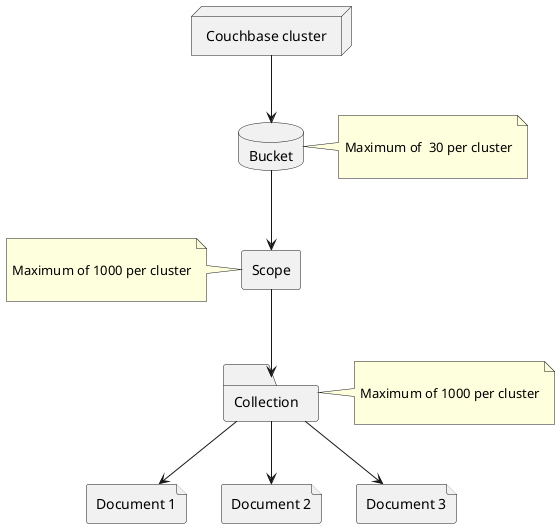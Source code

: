 @startuml

node "Couchbase cluster" as cluster

database "Bucket" as bucket

rectangle "Scope" as scope

folder "Collection" as collection



file "Document 1" as document1
file "Document 2" as document2
file "Document 3" as document3

cluster --> bucket
bucket --> scope
scope --> collection
collection --> document1
collection --> document2
collection --> document3

note right of bucket

 Maximum of  30 per cluster
 
end note

note left of scope

  Maximum of 1000 per cluster
  
end note

note right of collection

  Maximum of 1000 per cluster
  
end note

@enduml
